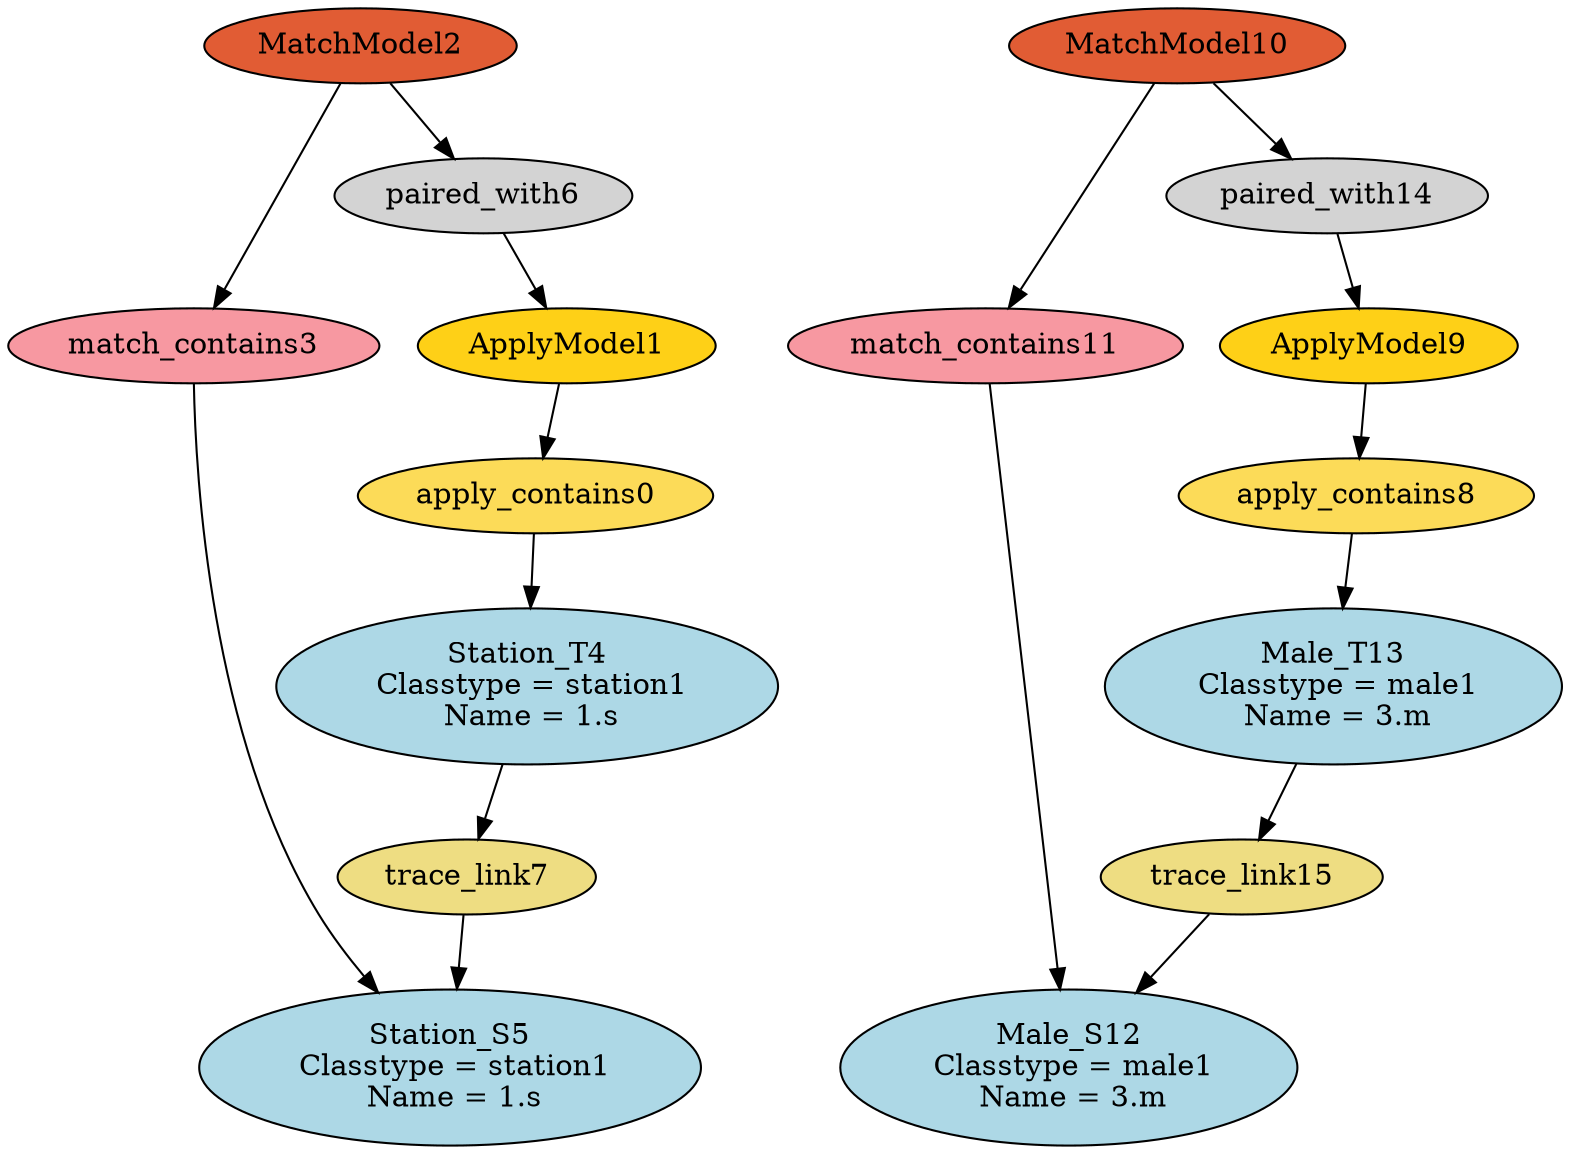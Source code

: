 digraph HEmptyPathCondition_HS2S_run1_HM2M_run1 {
apply_contains0 [style=filled, fillcolor="#FCDB58"];
ApplyModel1 [style=filled, fillcolor="#FED017"];
MatchModel2 [style=filled, fillcolor="#E15C34"];
match_contains3 [style=filled, fillcolor="#F798A1"];
"Station_T4\n Classtype = station1\n Name = 1.s" [style=filled, fillcolor=lightblue];
"Station_S5\n Classtype = station1\n Name = 1.s" [style=filled, fillcolor=lightblue];
paired_with6 [style=filled, fillcolor=lightgray];
trace_link7 [style=filled, fillcolor=lightgoldenrod];
apply_contains8 [style=filled, fillcolor="#FCDB58"];
ApplyModel9 [style=filled, fillcolor="#FED017"];
MatchModel10 [style=filled, fillcolor="#E15C34"];
match_contains11 [style=filled, fillcolor="#F798A1"];
"Male_S12\n Classtype = male1\n Name = 3.m" [style=filled, fillcolor=lightblue];
"Male_T13\n Classtype = male1\n Name = 3.m" [style=filled, fillcolor=lightblue];
paired_with14 [style=filled, fillcolor=lightgray];
trace_link15 [style=filled, fillcolor=lightgoldenrod];
ApplyModel1 -> apply_contains0;
apply_contains0 -> "Station_T4\n Classtype = station1\n Name = 1.s";
paired_with6 -> ApplyModel1;
MatchModel2 -> paired_with6;
MatchModel2 -> match_contains3;
match_contains3 -> "Station_S5\n Classtype = station1\n Name = 1.s";
trace_link7 -> "Station_S5\n Classtype = station1\n Name = 1.s";
"Station_T4\n Classtype = station1\n Name = 1.s" -> trace_link7;
ApplyModel9 -> apply_contains8;
apply_contains8 -> "Male_T13\n Classtype = male1\n Name = 3.m";
paired_with14 -> ApplyModel9;
MatchModel10 -> paired_with14;
MatchModel10 -> match_contains11;
match_contains11 -> "Male_S12\n Classtype = male1\n Name = 3.m";
trace_link15 -> "Male_S12\n Classtype = male1\n Name = 3.m";
"Male_T13\n Classtype = male1\n Name = 3.m" -> trace_link15;
}
